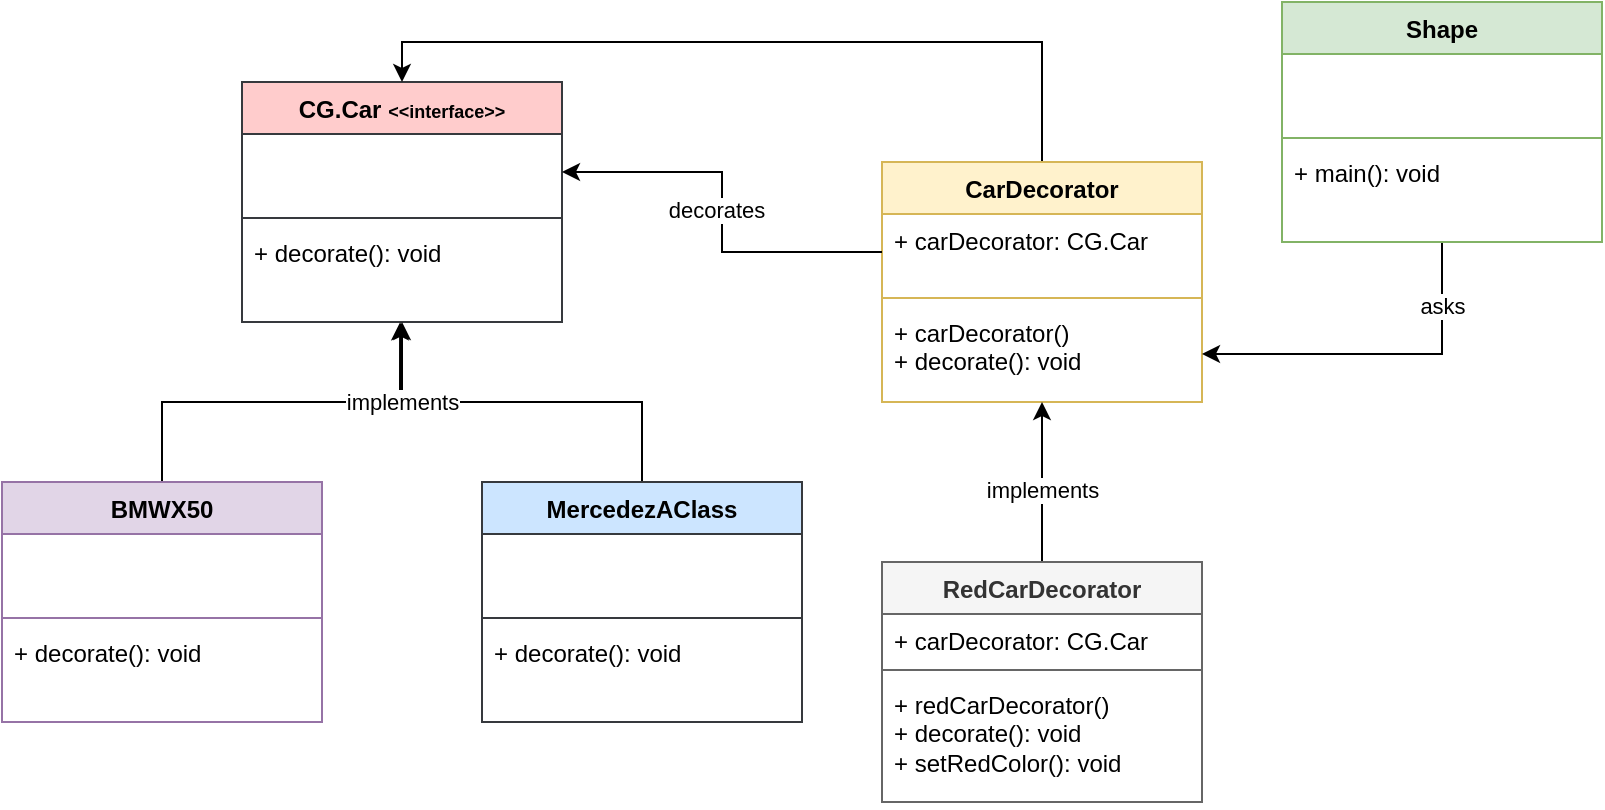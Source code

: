 <mxfile version="21.1.3" type="device">
  <diagram name="Page-1" id="erg5Pbd_aZHy4HgWgNPl">
    <mxGraphModel dx="1452" dy="576" grid="0" gridSize="10" guides="1" tooltips="1" connect="1" arrows="1" fold="1" page="0" pageScale="1" pageWidth="850" pageHeight="1100" math="0" shadow="0">
      <root>
        <mxCell id="0" />
        <mxCell id="1" parent="0" />
        <mxCell id="tKUBBkQdg62nl9XmpuiE-1" value="CG.Car &lt;font style=&quot;font-size: 9px;&quot;&gt;&amp;lt;&amp;lt;interface&amp;gt;&amp;gt;&lt;/font&gt;" style="swimlane;fontStyle=1;align=center;verticalAlign=top;childLayout=stackLayout;horizontal=1;startSize=26;horizontalStack=0;resizeParent=1;resizeParentMax=0;resizeLast=0;collapsible=1;marginBottom=0;whiteSpace=wrap;html=1;fillColor=#ffcccc;strokeColor=#36393d;" vertex="1" parent="1">
          <mxGeometry x="80" y="80" width="160" height="120" as="geometry" />
        </mxCell>
        <mxCell id="tKUBBkQdg62nl9XmpuiE-2" value="&lt;br&gt;&lt;br&gt;" style="text;strokeColor=none;fillColor=none;align=left;verticalAlign=top;spacingLeft=4;spacingRight=4;overflow=hidden;rotatable=0;points=[[0,0.5],[1,0.5]];portConstraint=eastwest;whiteSpace=wrap;html=1;" vertex="1" parent="tKUBBkQdg62nl9XmpuiE-1">
          <mxGeometry y="26" width="160" height="38" as="geometry" />
        </mxCell>
        <mxCell id="tKUBBkQdg62nl9XmpuiE-3" value="" style="line;strokeWidth=1;fillColor=none;align=left;verticalAlign=middle;spacingTop=-1;spacingLeft=3;spacingRight=3;rotatable=0;labelPosition=right;points=[];portConstraint=eastwest;strokeColor=inherit;" vertex="1" parent="tKUBBkQdg62nl9XmpuiE-1">
          <mxGeometry y="64" width="160" height="8" as="geometry" />
        </mxCell>
        <mxCell id="tKUBBkQdg62nl9XmpuiE-4" value="+ decorate(): void" style="text;strokeColor=none;fillColor=none;align=left;verticalAlign=top;spacingLeft=4;spacingRight=4;overflow=hidden;rotatable=0;points=[[0,0.5],[1,0.5]];portConstraint=eastwest;whiteSpace=wrap;html=1;" vertex="1" parent="tKUBBkQdg62nl9XmpuiE-1">
          <mxGeometry y="72" width="160" height="48" as="geometry" />
        </mxCell>
        <mxCell id="tKUBBkQdg62nl9XmpuiE-29" style="edgeStyle=orthogonalEdgeStyle;rounded=0;orthogonalLoop=1;jettySize=auto;html=1;exitX=0.5;exitY=0;exitDx=0;exitDy=0;entryX=0.494;entryY=1.003;entryDx=0;entryDy=0;entryPerimeter=0;" edge="1" parent="1" source="tKUBBkQdg62nl9XmpuiE-5" target="tKUBBkQdg62nl9XmpuiE-4">
          <mxGeometry relative="1" as="geometry" />
        </mxCell>
        <mxCell id="tKUBBkQdg62nl9XmpuiE-5" value="BMWX50&lt;br&gt;" style="swimlane;fontStyle=1;align=center;verticalAlign=top;childLayout=stackLayout;horizontal=1;startSize=26;horizontalStack=0;resizeParent=1;resizeParentMax=0;resizeLast=0;collapsible=1;marginBottom=0;whiteSpace=wrap;html=1;fillColor=#e1d5e7;strokeColor=#9673a6;" vertex="1" parent="1">
          <mxGeometry x="-40" y="280" width="160" height="120" as="geometry" />
        </mxCell>
        <mxCell id="tKUBBkQdg62nl9XmpuiE-6" value="&lt;br&gt;&lt;br&gt;" style="text;strokeColor=none;fillColor=none;align=left;verticalAlign=top;spacingLeft=4;spacingRight=4;overflow=hidden;rotatable=0;points=[[0,0.5],[1,0.5]];portConstraint=eastwest;whiteSpace=wrap;html=1;" vertex="1" parent="tKUBBkQdg62nl9XmpuiE-5">
          <mxGeometry y="26" width="160" height="38" as="geometry" />
        </mxCell>
        <mxCell id="tKUBBkQdg62nl9XmpuiE-7" value="" style="line;strokeWidth=1;fillColor=none;align=left;verticalAlign=middle;spacingTop=-1;spacingLeft=3;spacingRight=3;rotatable=0;labelPosition=right;points=[];portConstraint=eastwest;strokeColor=inherit;" vertex="1" parent="tKUBBkQdg62nl9XmpuiE-5">
          <mxGeometry y="64" width="160" height="8" as="geometry" />
        </mxCell>
        <mxCell id="tKUBBkQdg62nl9XmpuiE-8" value="+ decorate(): void" style="text;strokeColor=none;fillColor=none;align=left;verticalAlign=top;spacingLeft=4;spacingRight=4;overflow=hidden;rotatable=0;points=[[0,0.5],[1,0.5]];portConstraint=eastwest;whiteSpace=wrap;html=1;" vertex="1" parent="tKUBBkQdg62nl9XmpuiE-5">
          <mxGeometry y="72" width="160" height="48" as="geometry" />
        </mxCell>
        <mxCell id="tKUBBkQdg62nl9XmpuiE-28" style="edgeStyle=orthogonalEdgeStyle;rounded=0;orthogonalLoop=1;jettySize=auto;html=1;exitX=0.5;exitY=0;exitDx=0;exitDy=0;entryX=0.5;entryY=1;entryDx=0;entryDy=0;" edge="1" parent="1" source="tKUBBkQdg62nl9XmpuiE-9" target="tKUBBkQdg62nl9XmpuiE-1">
          <mxGeometry relative="1" as="geometry" />
        </mxCell>
        <mxCell id="tKUBBkQdg62nl9XmpuiE-36" value="implements" style="edgeLabel;html=1;align=center;verticalAlign=middle;resizable=0;points=[];" vertex="1" connectable="0" parent="tKUBBkQdg62nl9XmpuiE-28">
          <mxGeometry x="0.701" y="1" relative="1" as="geometry">
            <mxPoint x="1" y="10" as="offset" />
          </mxGeometry>
        </mxCell>
        <mxCell id="tKUBBkQdg62nl9XmpuiE-9" value="MercedezAClass" style="swimlane;fontStyle=1;align=center;verticalAlign=top;childLayout=stackLayout;horizontal=1;startSize=26;horizontalStack=0;resizeParent=1;resizeParentMax=0;resizeLast=0;collapsible=1;marginBottom=0;whiteSpace=wrap;html=1;fillColor=#cce5ff;strokeColor=#36393d;" vertex="1" parent="1">
          <mxGeometry x="200" y="280" width="160" height="120" as="geometry" />
        </mxCell>
        <mxCell id="tKUBBkQdg62nl9XmpuiE-10" value="&lt;br&gt;&lt;br&gt;" style="text;strokeColor=none;fillColor=none;align=left;verticalAlign=top;spacingLeft=4;spacingRight=4;overflow=hidden;rotatable=0;points=[[0,0.5],[1,0.5]];portConstraint=eastwest;whiteSpace=wrap;html=1;" vertex="1" parent="tKUBBkQdg62nl9XmpuiE-9">
          <mxGeometry y="26" width="160" height="38" as="geometry" />
        </mxCell>
        <mxCell id="tKUBBkQdg62nl9XmpuiE-11" value="" style="line;strokeWidth=1;fillColor=none;align=left;verticalAlign=middle;spacingTop=-1;spacingLeft=3;spacingRight=3;rotatable=0;labelPosition=right;points=[];portConstraint=eastwest;strokeColor=inherit;" vertex="1" parent="tKUBBkQdg62nl9XmpuiE-9">
          <mxGeometry y="64" width="160" height="8" as="geometry" />
        </mxCell>
        <mxCell id="tKUBBkQdg62nl9XmpuiE-12" value="+ decorate(): void" style="text;strokeColor=none;fillColor=none;align=left;verticalAlign=top;spacingLeft=4;spacingRight=4;overflow=hidden;rotatable=0;points=[[0,0.5],[1,0.5]];portConstraint=eastwest;whiteSpace=wrap;html=1;" vertex="1" parent="tKUBBkQdg62nl9XmpuiE-9">
          <mxGeometry y="72" width="160" height="48" as="geometry" />
        </mxCell>
        <mxCell id="tKUBBkQdg62nl9XmpuiE-26" style="edgeStyle=orthogonalEdgeStyle;rounded=0;orthogonalLoop=1;jettySize=auto;html=1;exitX=0.5;exitY=0;exitDx=0;exitDy=0;entryX=0.5;entryY=0;entryDx=0;entryDy=0;" edge="1" parent="1" source="tKUBBkQdg62nl9XmpuiE-13" target="tKUBBkQdg62nl9XmpuiE-1">
          <mxGeometry relative="1" as="geometry" />
        </mxCell>
        <mxCell id="tKUBBkQdg62nl9XmpuiE-13" value="CarDecorator" style="swimlane;fontStyle=1;align=center;verticalAlign=top;childLayout=stackLayout;horizontal=1;startSize=26;horizontalStack=0;resizeParent=1;resizeParentMax=0;resizeLast=0;collapsible=1;marginBottom=0;whiteSpace=wrap;html=1;fillColor=#fff2cc;strokeColor=#d6b656;" vertex="1" parent="1">
          <mxGeometry x="400" y="120" width="160" height="120" as="geometry" />
        </mxCell>
        <mxCell id="tKUBBkQdg62nl9XmpuiE-14" value="+ carDecorator: CG.Car" style="text;strokeColor=none;fillColor=none;align=left;verticalAlign=top;spacingLeft=4;spacingRight=4;overflow=hidden;rotatable=0;points=[[0,0.5],[1,0.5]];portConstraint=eastwest;whiteSpace=wrap;html=1;" vertex="1" parent="tKUBBkQdg62nl9XmpuiE-13">
          <mxGeometry y="26" width="160" height="38" as="geometry" />
        </mxCell>
        <mxCell id="tKUBBkQdg62nl9XmpuiE-15" value="" style="line;strokeWidth=1;fillColor=none;align=left;verticalAlign=middle;spacingTop=-1;spacingLeft=3;spacingRight=3;rotatable=0;labelPosition=right;points=[];portConstraint=eastwest;strokeColor=inherit;" vertex="1" parent="tKUBBkQdg62nl9XmpuiE-13">
          <mxGeometry y="64" width="160" height="8" as="geometry" />
        </mxCell>
        <mxCell id="tKUBBkQdg62nl9XmpuiE-16" value="+ carDecorator()&lt;br&gt;+ decorate(): void" style="text;strokeColor=none;fillColor=none;align=left;verticalAlign=top;spacingLeft=4;spacingRight=4;overflow=hidden;rotatable=0;points=[[0,0.5],[1,0.5]];portConstraint=eastwest;whiteSpace=wrap;html=1;" vertex="1" parent="tKUBBkQdg62nl9XmpuiE-13">
          <mxGeometry y="72" width="160" height="48" as="geometry" />
        </mxCell>
        <mxCell id="tKUBBkQdg62nl9XmpuiE-30" style="edgeStyle=orthogonalEdgeStyle;rounded=0;orthogonalLoop=1;jettySize=auto;html=1;exitX=0.5;exitY=0;exitDx=0;exitDy=0;entryX=0.5;entryY=1;entryDx=0;entryDy=0;" edge="1" parent="1" source="tKUBBkQdg62nl9XmpuiE-17" target="tKUBBkQdg62nl9XmpuiE-13">
          <mxGeometry relative="1" as="geometry">
            <Array as="points">
              <mxPoint x="480" y="282" />
              <mxPoint x="480" y="282" />
            </Array>
          </mxGeometry>
        </mxCell>
        <mxCell id="tKUBBkQdg62nl9XmpuiE-34" value="implements" style="edgeLabel;html=1;align=center;verticalAlign=middle;resizable=0;points=[];" vertex="1" connectable="0" parent="tKUBBkQdg62nl9XmpuiE-30">
          <mxGeometry x="0.128" relative="1" as="geometry">
            <mxPoint y="9" as="offset" />
          </mxGeometry>
        </mxCell>
        <mxCell id="tKUBBkQdg62nl9XmpuiE-17" value="RedCarDecorator" style="swimlane;fontStyle=1;align=center;verticalAlign=top;childLayout=stackLayout;horizontal=1;startSize=26;horizontalStack=0;resizeParent=1;resizeParentMax=0;resizeLast=0;collapsible=1;marginBottom=0;whiteSpace=wrap;html=1;fillColor=#f5f5f5;strokeColor=#666666;fontColor=#333333;" vertex="1" parent="1">
          <mxGeometry x="400" y="320" width="160" height="120" as="geometry" />
        </mxCell>
        <mxCell id="tKUBBkQdg62nl9XmpuiE-18" value="+ carDecorator: CG.Car" style="text;strokeColor=none;fillColor=none;align=left;verticalAlign=top;spacingLeft=4;spacingRight=4;overflow=hidden;rotatable=0;points=[[0,0.5],[1,0.5]];portConstraint=eastwest;whiteSpace=wrap;html=1;" vertex="1" parent="tKUBBkQdg62nl9XmpuiE-17">
          <mxGeometry y="26" width="160" height="24" as="geometry" />
        </mxCell>
        <mxCell id="tKUBBkQdg62nl9XmpuiE-19" value="" style="line;strokeWidth=1;fillColor=none;align=left;verticalAlign=middle;spacingTop=-1;spacingLeft=3;spacingRight=3;rotatable=0;labelPosition=right;points=[];portConstraint=eastwest;strokeColor=inherit;" vertex="1" parent="tKUBBkQdg62nl9XmpuiE-17">
          <mxGeometry y="50" width="160" height="8" as="geometry" />
        </mxCell>
        <mxCell id="tKUBBkQdg62nl9XmpuiE-20" value="+ redCarDecorator()&lt;br&gt;+ decorate(): void&lt;br&gt;+ setRedColor(): void" style="text;strokeColor=none;fillColor=none;align=left;verticalAlign=top;spacingLeft=4;spacingRight=4;overflow=hidden;rotatable=0;points=[[0,0.5],[1,0.5]];portConstraint=eastwest;whiteSpace=wrap;html=1;" vertex="1" parent="tKUBBkQdg62nl9XmpuiE-17">
          <mxGeometry y="58" width="160" height="62" as="geometry" />
        </mxCell>
        <mxCell id="tKUBBkQdg62nl9XmpuiE-31" style="edgeStyle=orthogonalEdgeStyle;rounded=0;orthogonalLoop=1;jettySize=auto;html=1;exitX=0.5;exitY=1;exitDx=0;exitDy=0;entryX=1;entryY=0.5;entryDx=0;entryDy=0;" edge="1" parent="1" source="tKUBBkQdg62nl9XmpuiE-21" target="tKUBBkQdg62nl9XmpuiE-16">
          <mxGeometry relative="1" as="geometry" />
        </mxCell>
        <mxCell id="tKUBBkQdg62nl9XmpuiE-32" value="asks" style="edgeLabel;html=1;align=center;verticalAlign=middle;resizable=0;points=[];" vertex="1" connectable="0" parent="tKUBBkQdg62nl9XmpuiE-31">
          <mxGeometry x="-0.534" relative="1" as="geometry">
            <mxPoint y="-9" as="offset" />
          </mxGeometry>
        </mxCell>
        <mxCell id="tKUBBkQdg62nl9XmpuiE-21" value="Shape" style="swimlane;fontStyle=1;align=center;verticalAlign=top;childLayout=stackLayout;horizontal=1;startSize=26;horizontalStack=0;resizeParent=1;resizeParentMax=0;resizeLast=0;collapsible=1;marginBottom=0;whiteSpace=wrap;html=1;fillColor=#d5e8d4;strokeColor=#82b366;" vertex="1" parent="1">
          <mxGeometry x="600" y="40" width="160" height="120" as="geometry" />
        </mxCell>
        <mxCell id="tKUBBkQdg62nl9XmpuiE-22" value="&lt;br&gt;&lt;br&gt;" style="text;strokeColor=none;fillColor=none;align=left;verticalAlign=top;spacingLeft=4;spacingRight=4;overflow=hidden;rotatable=0;points=[[0,0.5],[1,0.5]];portConstraint=eastwest;whiteSpace=wrap;html=1;" vertex="1" parent="tKUBBkQdg62nl9XmpuiE-21">
          <mxGeometry y="26" width="160" height="38" as="geometry" />
        </mxCell>
        <mxCell id="tKUBBkQdg62nl9XmpuiE-23" value="" style="line;strokeWidth=1;fillColor=none;align=left;verticalAlign=middle;spacingTop=-1;spacingLeft=3;spacingRight=3;rotatable=0;labelPosition=right;points=[];portConstraint=eastwest;strokeColor=inherit;" vertex="1" parent="tKUBBkQdg62nl9XmpuiE-21">
          <mxGeometry y="64" width="160" height="8" as="geometry" />
        </mxCell>
        <mxCell id="tKUBBkQdg62nl9XmpuiE-24" value="+ main(): void" style="text;strokeColor=none;fillColor=none;align=left;verticalAlign=top;spacingLeft=4;spacingRight=4;overflow=hidden;rotatable=0;points=[[0,0.5],[1,0.5]];portConstraint=eastwest;whiteSpace=wrap;html=1;" vertex="1" parent="tKUBBkQdg62nl9XmpuiE-21">
          <mxGeometry y="72" width="160" height="48" as="geometry" />
        </mxCell>
        <mxCell id="tKUBBkQdg62nl9XmpuiE-27" style="edgeStyle=orthogonalEdgeStyle;rounded=0;orthogonalLoop=1;jettySize=auto;html=1;exitX=0;exitY=0.5;exitDx=0;exitDy=0;entryX=1;entryY=0.5;entryDx=0;entryDy=0;" edge="1" parent="1" source="tKUBBkQdg62nl9XmpuiE-14" target="tKUBBkQdg62nl9XmpuiE-2">
          <mxGeometry relative="1" as="geometry" />
        </mxCell>
        <mxCell id="tKUBBkQdg62nl9XmpuiE-35" value="decorates" style="edgeLabel;html=1;align=center;verticalAlign=middle;resizable=0;points=[];" vertex="1" connectable="0" parent="tKUBBkQdg62nl9XmpuiE-27">
          <mxGeometry x="0.395" y="1" relative="1" as="geometry">
            <mxPoint x="16" y="18" as="offset" />
          </mxGeometry>
        </mxCell>
      </root>
    </mxGraphModel>
  </diagram>
</mxfile>

